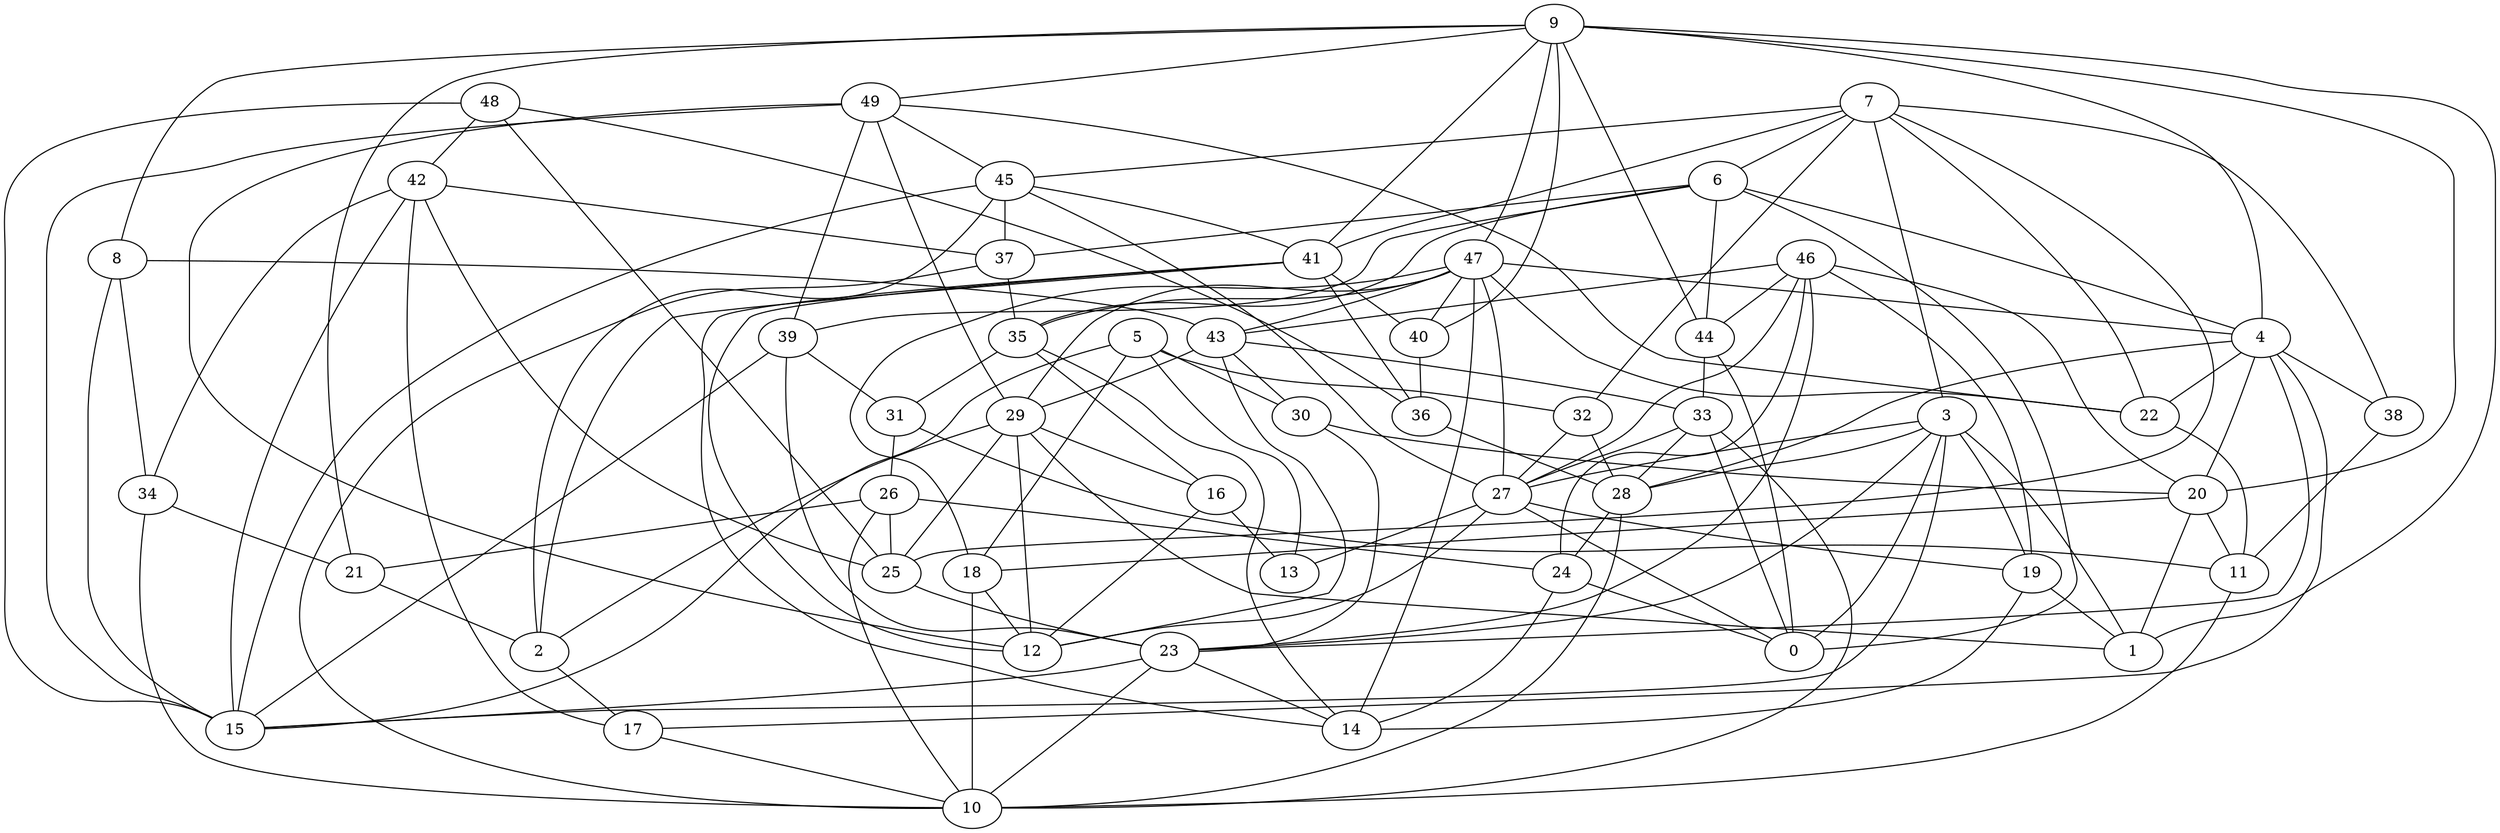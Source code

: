 digraph GG_graph {

subgraph G_graph {
edge [color = black]
"31" -> "11" [dir = none]
"31" -> "26" [dir = none]
"37" -> "10" [dir = none]
"37" -> "35" [dir = none]
"29" -> "1" [dir = none]
"29" -> "25" [dir = none]
"29" -> "2" [dir = none]
"29" -> "16" [dir = none]
"29" -> "12" [dir = none]
"11" -> "10" [dir = none]
"39" -> "23" [dir = none]
"39" -> "15" [dir = none]
"39" -> "31" [dir = none]
"48" -> "25" [dir = none]
"48" -> "36" [dir = none]
"48" -> "15" [dir = none]
"48" -> "42" [dir = none]
"43" -> "29" [dir = none]
"43" -> "12" [dir = none]
"43" -> "30" [dir = none]
"43" -> "33" [dir = none]
"18" -> "12" [dir = none]
"18" -> "10" [dir = none]
"5" -> "30" [dir = none]
"5" -> "15" [dir = none]
"5" -> "18" [dir = none]
"5" -> "13" [dir = none]
"5" -> "32" [dir = none]
"22" -> "11" [dir = none]
"38" -> "11" [dir = none]
"46" -> "44" [dir = none]
"46" -> "24" [dir = none]
"46" -> "23" [dir = none]
"46" -> "20" [dir = none]
"46" -> "27" [dir = none]
"46" -> "19" [dir = none]
"4" -> "28" [dir = none]
"4" -> "17" [dir = none]
"4" -> "20" [dir = none]
"4" -> "23" [dir = none]
"4" -> "22" [dir = none]
"4" -> "38" [dir = none]
"20" -> "18" [dir = none]
"20" -> "1" [dir = none]
"20" -> "11" [dir = none]
"28" -> "24" [dir = none]
"28" -> "10" [dir = none]
"41" -> "2" [dir = none]
"41" -> "14" [dir = none]
"41" -> "40" [dir = none]
"41" -> "12" [dir = none]
"41" -> "36" [dir = none]
"49" -> "12" [dir = none]
"49" -> "45" [dir = none]
"49" -> "22" [dir = none]
"49" -> "15" [dir = none]
"49" -> "29" [dir = none]
"49" -> "39" [dir = none]
"42" -> "34" [dir = none]
"42" -> "37" [dir = none]
"42" -> "25" [dir = none]
"42" -> "15" [dir = none]
"42" -> "17" [dir = none]
"7" -> "22" [dir = none]
"7" -> "38" [dir = none]
"7" -> "25" [dir = none]
"7" -> "6" [dir = none]
"7" -> "32" [dir = none]
"7" -> "3" [dir = none]
"7" -> "41" [dir = none]
"7" -> "45" [dir = none]
"32" -> "28" [dir = none]
"32" -> "27" [dir = none]
"26" -> "10" [dir = none]
"26" -> "25" [dir = none]
"26" -> "21" [dir = none]
"26" -> "24" [dir = none]
"34" -> "10" [dir = none]
"34" -> "21" [dir = none]
"30" -> "23" [dir = none]
"30" -> "20" [dir = none]
"6" -> "35" [dir = none]
"6" -> "0" [dir = none]
"6" -> "44" [dir = none]
"6" -> "4" [dir = none]
"6" -> "37" [dir = none]
"6" -> "39" [dir = none]
"3" -> "19" [dir = none]
"3" -> "28" [dir = none]
"3" -> "27" [dir = none]
"3" -> "23" [dir = none]
"3" -> "1" [dir = none]
"3" -> "0" [dir = none]
"3" -> "15" [dir = none]
"45" -> "2" [dir = none]
"45" -> "41" [dir = none]
"45" -> "15" [dir = none]
"45" -> "27" [dir = none]
"45" -> "37" [dir = none]
"21" -> "2" [dir = none]
"23" -> "14" [dir = none]
"23" -> "15" [dir = none]
"23" -> "10" [dir = none]
"2" -> "17" [dir = none]
"25" -> "23" [dir = none]
"44" -> "0" [dir = none]
"44" -> "33" [dir = none]
"40" -> "36" [dir = none]
"33" -> "10" [dir = none]
"33" -> "0" [dir = none]
"33" -> "28" [dir = none]
"33" -> "27" [dir = none]
"9" -> "21" [dir = none]
"9" -> "41" [dir = none]
"9" -> "8" [dir = none]
"9" -> "44" [dir = none]
"9" -> "1" [dir = none]
"9" -> "47" [dir = none]
"9" -> "4" [dir = none]
"9" -> "40" [dir = none]
"9" -> "20" [dir = none]
"36" -> "28" [dir = none]
"16" -> "13" [dir = none]
"16" -> "12" [dir = none]
"47" -> "43" [dir = none]
"47" -> "4" [dir = none]
"47" -> "18" [dir = none]
"47" -> "29" [dir = none]
"47" -> "22" [dir = none]
"47" -> "14" [dir = none]
"47" -> "40" [dir = none]
"47" -> "35" [dir = none]
"47" -> "27" [dir = none]
"27" -> "13" [dir = none]
"27" -> "0" [dir = none]
"27" -> "19" [dir = none]
"27" -> "12" [dir = none]
"35" -> "16" [dir = none]
"35" -> "14" [dir = none]
"35" -> "31" [dir = none]
"8" -> "34" [dir = none]
"8" -> "15" [dir = none]
"8" -> "43" [dir = none]
"24" -> "14" [dir = none]
"24" -> "0" [dir = none]
"19" -> "1" [dir = none]
"19" -> "14" [dir = none]
"46" -> "43" [dir = none]
"9" -> "49" [dir = none]
"17" -> "10" [dir = none]
}

}
